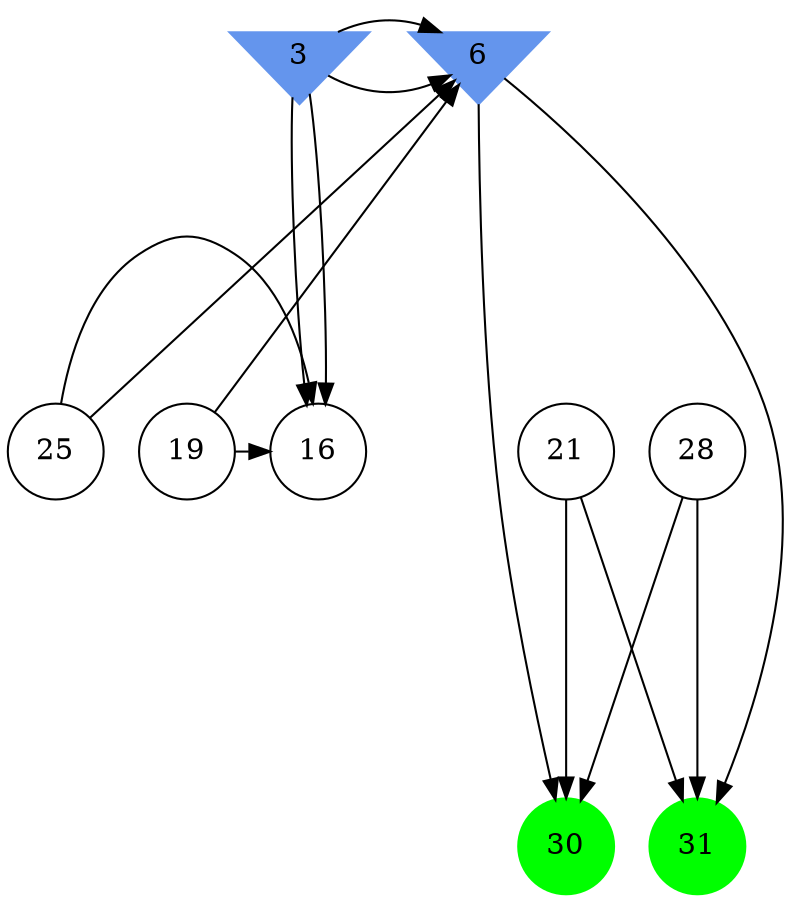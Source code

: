 digraph brain {
	ranksep=2.0;
	3 [shape=invtriangle,style=filled,color=cornflowerblue];
	6 [shape=invtriangle,style=filled,color=cornflowerblue];
	16 [shape=circle,color=black];
	19 [shape=circle,color=black];
	21 [shape=circle,color=black];
	25 [shape=circle,color=black];
	28 [shape=circle,color=black];
	30 [shape=circle,style=filled,color=green];
	31 [shape=circle,style=filled,color=green];
	6	->	31;
	6	->	30;
	21	->	31;
	21	->	30;
	28	->	31;
	28	->	30;
	3	->	16;
	3	->	6;
	19	->	16;
	19	->	6;
	25	->	16;
	25	->	6;
	3	->	16;
	3	->	6;
	{ rank=same; 3; 6; }
	{ rank=same; 16; 19; 21; 25; 28; }
	{ rank=same; 30; 31; }
}
